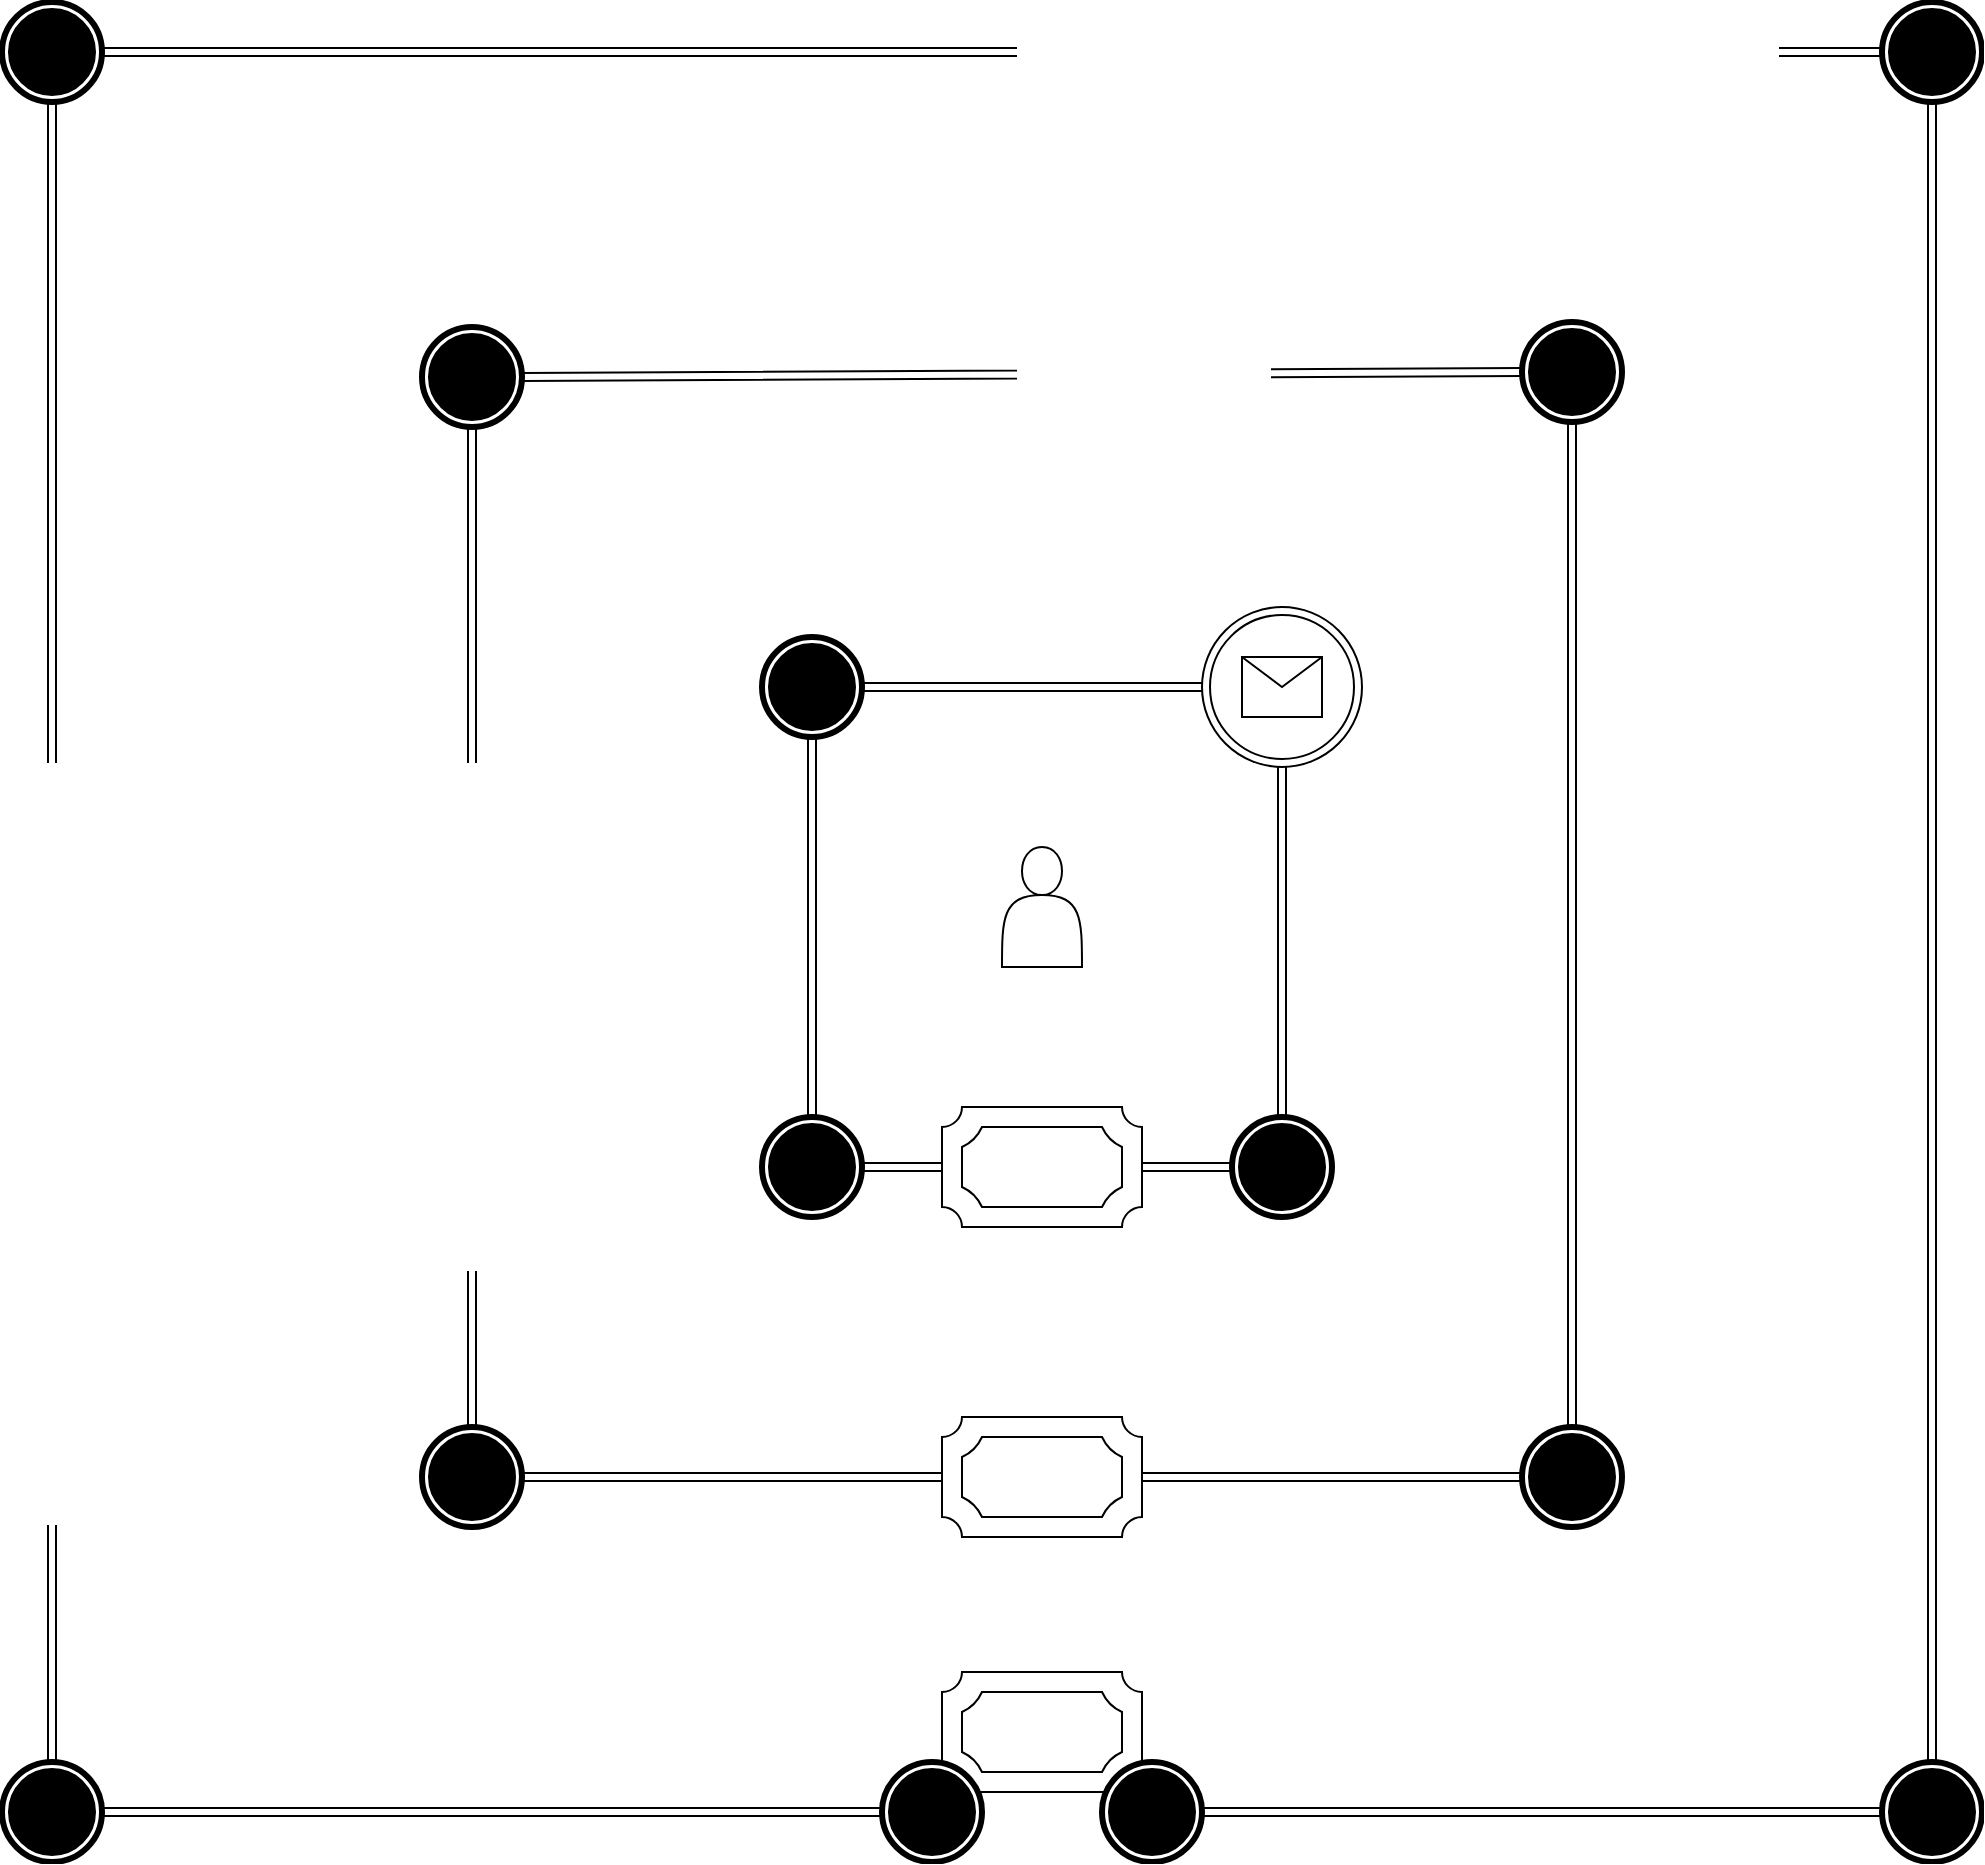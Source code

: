 <mxfile version="12.4.2" type="device" pages="1"><diagram id="jmUDuN6EkU9N8-ZrAGNA" name="Page-1"><mxGraphModel dx="2729" dy="2174" grid="1" gridSize="10" guides="1" tooltips="1" connect="1" arrows="1" fold="1" page="1" pageScale="1" pageWidth="827" pageHeight="1169" math="0" shadow="0"><root><mxCell id="0"/><mxCell id="1" parent="0"/><mxCell id="9oDPCgZ_loiVY1yeIoOC-1" value="" style="shape=mxgraph.bpmn.shape;html=1;verticalLabelPosition=bottom;labelBackgroundColor=#ffffff;verticalAlign=top;align=center;perimeter=ellipsePerimeter;outlineConnect=0;outline=end;symbol=terminate;" vertex="1" parent="1"><mxGeometry x="405" y="397.5" width="50" height="50" as="geometry"/></mxCell><mxCell id="9oDPCgZ_loiVY1yeIoOC-2" value="" style="shape=mxgraph.bpmn.shape;html=1;verticalLabelPosition=bottom;labelBackgroundColor=#ffffff;verticalAlign=top;align=center;perimeter=ellipsePerimeter;outlineConnect=0;outline=end;symbol=terminate;" vertex="1" parent="1"><mxGeometry x="170" y="397.5" width="50" height="50" as="geometry"/></mxCell><mxCell id="9oDPCgZ_loiVY1yeIoOC-3" value="" style="verticalLabelPosition=bottom;verticalAlign=top;html=1;shape=mxgraph.basic.plaque_frame;dx=10;" vertex="1" parent="1"><mxGeometry x="260" y="392.5" width="100" height="60" as="geometry"/></mxCell><mxCell id="9oDPCgZ_loiVY1yeIoOC-4" value="" style="shape=mxgraph.bpmn.shape;html=1;verticalLabelPosition=bottom;labelBackgroundColor=#ffffff;verticalAlign=top;align=center;perimeter=ellipsePerimeter;outlineConnect=0;outline=end;symbol=terminate;" vertex="1" parent="1"><mxGeometry x="170" y="157.5" width="50" height="50" as="geometry"/></mxCell><mxCell id="9oDPCgZ_loiVY1yeIoOC-5" value="" style="shape=link;html=1;entryX=0;entryY=0.5;entryDx=0;entryDy=0;entryPerimeter=0;exitX=1;exitY=0.5;exitDx=0;exitDy=0;" edge="1" parent="1" source="9oDPCgZ_loiVY1yeIoOC-2" target="9oDPCgZ_loiVY1yeIoOC-3"><mxGeometry width="50" height="50" relative="1" as="geometry"><mxPoint x="20" y="652.5" as="sourcePoint"/><mxPoint x="70" y="602.5" as="targetPoint"/></mxGeometry></mxCell><mxCell id="9oDPCgZ_loiVY1yeIoOC-6" value="" style="shape=link;html=1;entryX=0.5;entryY=1;entryDx=0;entryDy=0;" edge="1" parent="1" source="9oDPCgZ_loiVY1yeIoOC-2" target="9oDPCgZ_loiVY1yeIoOC-4"><mxGeometry width="50" height="50" relative="1" as="geometry"><mxPoint x="20" y="652.5" as="sourcePoint"/><mxPoint x="70" y="602.5" as="targetPoint"/></mxGeometry></mxCell><mxCell id="9oDPCgZ_loiVY1yeIoOC-7" value="" style="shape=link;html=1;exitX=1;exitY=0.5;exitDx=0;exitDy=0;entryX=0;entryY=0.5;entryDx=0;entryDy=0;" edge="1" parent="1" source="9oDPCgZ_loiVY1yeIoOC-4" target="9oDPCgZ_loiVY1yeIoOC-11"><mxGeometry width="50" height="50" relative="1" as="geometry"><mxPoint x="20" y="652.5" as="sourcePoint"/><mxPoint x="380" y="182.5" as="targetPoint"/></mxGeometry></mxCell><mxCell id="9oDPCgZ_loiVY1yeIoOC-8" value="" style="shape=link;html=1;entryX=1;entryY=0.5;entryDx=0;entryDy=0;entryPerimeter=0;exitX=0;exitY=0.5;exitDx=0;exitDy=0;" edge="1" parent="1" source="9oDPCgZ_loiVY1yeIoOC-1" target="9oDPCgZ_loiVY1yeIoOC-3"><mxGeometry width="50" height="50" relative="1" as="geometry"><mxPoint x="20" y="652.5" as="sourcePoint"/><mxPoint x="70" y="602.5" as="targetPoint"/></mxGeometry></mxCell><mxCell id="9oDPCgZ_loiVY1yeIoOC-9" value="" style="shape=link;html=1;entryX=0.5;entryY=0;entryDx=0;entryDy=0;exitX=0.5;exitY=1;exitDx=0;exitDy=0;" edge="1" parent="1" source="9oDPCgZ_loiVY1yeIoOC-11" target="9oDPCgZ_loiVY1yeIoOC-1"><mxGeometry width="50" height="50" relative="1" as="geometry"><mxPoint x="430" y="232.5" as="sourcePoint"/><mxPoint x="490" y="372.5" as="targetPoint"/></mxGeometry></mxCell><mxCell id="9oDPCgZ_loiVY1yeIoOC-10" value="" style="shape=actor;whiteSpace=wrap;html=1;" vertex="1" parent="1"><mxGeometry x="290" y="262.5" width="40" height="60" as="geometry"/></mxCell><mxCell id="9oDPCgZ_loiVY1yeIoOC-11" value="" style="ellipse;shape=doubleEllipse;whiteSpace=wrap;html=1;aspect=fixed;" vertex="1" parent="1"><mxGeometry x="390" y="142.5" width="80" height="80" as="geometry"/></mxCell><mxCell id="9oDPCgZ_loiVY1yeIoOC-12" value="" style="shape=message;whiteSpace=wrap;html=1;outlineConnect=0;" vertex="1" parent="1"><mxGeometry x="410" y="167.5" width="40" height="30" as="geometry"/></mxCell><mxCell id="9oDPCgZ_loiVY1yeIoOC-13" value="" style="shape=mxgraph.bpmn.shape;html=1;verticalLabelPosition=bottom;labelBackgroundColor=#ffffff;verticalAlign=top;align=center;perimeter=ellipsePerimeter;outlineConnect=0;outline=end;symbol=terminate;" vertex="1" parent="1"><mxGeometry y="2.5" width="50" height="50" as="geometry"/></mxCell><mxCell id="9oDPCgZ_loiVY1yeIoOC-14" value="" style="shape=mxgraph.bpmn.shape;html=1;verticalLabelPosition=bottom;labelBackgroundColor=#ffffff;verticalAlign=top;align=center;perimeter=ellipsePerimeter;outlineConnect=0;outline=end;symbol=terminate;" vertex="1" parent="1"><mxGeometry y="552.5" width="50" height="50" as="geometry"/></mxCell><mxCell id="9oDPCgZ_loiVY1yeIoOC-15" value="" style="shape=mxgraph.bpmn.shape;html=1;verticalLabelPosition=bottom;labelBackgroundColor=#ffffff;verticalAlign=top;align=center;perimeter=ellipsePerimeter;outlineConnect=0;outline=end;symbol=terminate;" vertex="1" parent="1"><mxGeometry x="550" y="552.5" width="50" height="50" as="geometry"/></mxCell><mxCell id="9oDPCgZ_loiVY1yeIoOC-16" value="" style="shape=mxgraph.bpmn.shape;html=1;verticalLabelPosition=bottom;labelBackgroundColor=#ffffff;verticalAlign=top;align=center;perimeter=ellipsePerimeter;outlineConnect=0;outline=end;symbol=terminate;" vertex="1" parent="1"><mxGeometry x="550" width="50" height="50" as="geometry"/></mxCell><mxCell id="9oDPCgZ_loiVY1yeIoOC-17" value="" style="verticalLabelPosition=bottom;verticalAlign=top;html=1;shape=mxgraph.basic.plaque_frame;dx=10;" vertex="1" parent="1"><mxGeometry x="260" y="547.5" width="100" height="60" as="geometry"/></mxCell><mxCell id="9oDPCgZ_loiVY1yeIoOC-18" value="" style="shape=link;html=1;entryX=0;entryY=0.5;entryDx=0;entryDy=0;entryPerimeter=0;" edge="1" parent="1" source="9oDPCgZ_loiVY1yeIoOC-14" target="9oDPCgZ_loiVY1yeIoOC-17"><mxGeometry width="50" height="50" relative="1" as="geometry"><mxPoint y="682.5" as="sourcePoint"/><mxPoint x="50" y="632.5" as="targetPoint"/></mxGeometry></mxCell><mxCell id="9oDPCgZ_loiVY1yeIoOC-19" value="" style="shape=link;html=1;entryX=0;entryY=0.5;entryDx=0;entryDy=0;exitX=1;exitY=0.5;exitDx=0;exitDy=0;exitPerimeter=0;" edge="1" parent="1" source="9oDPCgZ_loiVY1yeIoOC-17" target="9oDPCgZ_loiVY1yeIoOC-15"><mxGeometry width="50" height="50" relative="1" as="geometry"><mxPoint y="682.5" as="sourcePoint"/><mxPoint x="50" y="632.5" as="targetPoint"/></mxGeometry></mxCell><mxCell id="9oDPCgZ_loiVY1yeIoOC-20" value="" style="shape=link;html=1;entryX=0.5;entryY=0;entryDx=0;entryDy=0;exitX=0.5;exitY=1;exitDx=0;exitDy=0;" edge="1" parent="1" source="9oDPCgZ_loiVY1yeIoOC-13" target="9oDPCgZ_loiVY1yeIoOC-14"><mxGeometry width="50" height="50" relative="1" as="geometry"><mxPoint y="682.5" as="sourcePoint"/><mxPoint x="50" y="632.5" as="targetPoint"/></mxGeometry></mxCell><mxCell id="9oDPCgZ_loiVY1yeIoOC-21" value="" style="shape=link;html=1;entryX=0.5;entryY=0;entryDx=0;entryDy=0;exitX=0.5;exitY=1;exitDx=0;exitDy=0;" edge="1" parent="1" source="9oDPCgZ_loiVY1yeIoOC-16" target="9oDPCgZ_loiVY1yeIoOC-15"><mxGeometry width="50" height="50" relative="1" as="geometry"><mxPoint y="682.5" as="sourcePoint"/><mxPoint x="50" y="632.5" as="targetPoint"/></mxGeometry></mxCell><mxCell id="9oDPCgZ_loiVY1yeIoOC-22" value="" style="shape=link;html=1;entryX=0;entryY=0.5;entryDx=0;entryDy=0;exitX=1;exitY=0.5;exitDx=0;exitDy=0;" edge="1" parent="1" source="9oDPCgZ_loiVY1yeIoOC-13" target="9oDPCgZ_loiVY1yeIoOC-16"><mxGeometry width="50" height="50" relative="1" as="geometry"><mxPoint y="682.5" as="sourcePoint"/><mxPoint x="50" y="632.5" as="targetPoint"/></mxGeometry></mxCell><mxCell id="9oDPCgZ_loiVY1yeIoOC-23" value="" style="shape=mxgraph.bpmn.shape;html=1;verticalLabelPosition=bottom;labelBackgroundColor=#ffffff;verticalAlign=top;align=center;perimeter=ellipsePerimeter;outlineConnect=0;outline=end;symbol=terminate;" vertex="1" parent="1"><mxGeometry x="730" y="720" width="50" height="50" as="geometry"/></mxCell><mxCell id="9oDPCgZ_loiVY1yeIoOC-24" value="" style="shape=mxgraph.bpmn.shape;html=1;verticalLabelPosition=bottom;labelBackgroundColor=#ffffff;verticalAlign=top;align=center;perimeter=ellipsePerimeter;outlineConnect=0;outline=end;symbol=terminate;" vertex="1" parent="1"><mxGeometry x="-210" y="720" width="50" height="50" as="geometry"/></mxCell><mxCell id="9oDPCgZ_loiVY1yeIoOC-25" value="" style="shape=mxgraph.bpmn.shape;html=1;verticalLabelPosition=bottom;labelBackgroundColor=#ffffff;verticalAlign=top;align=center;perimeter=ellipsePerimeter;outlineConnect=0;outline=end;symbol=terminate;" vertex="1" parent="1"><mxGeometry x="-210" y="-160" width="50" height="50" as="geometry"/></mxCell><mxCell id="9oDPCgZ_loiVY1yeIoOC-26" value="" style="shape=mxgraph.bpmn.shape;html=1;verticalLabelPosition=bottom;labelBackgroundColor=#ffffff;verticalAlign=top;align=center;perimeter=ellipsePerimeter;outlineConnect=0;outline=end;symbol=terminate;" vertex="1" parent="1"><mxGeometry x="730" y="-160" width="50" height="50" as="geometry"/></mxCell><mxCell id="9oDPCgZ_loiVY1yeIoOC-27" value="" style="shape=link;html=1;exitX=0.5;exitY=0;exitDx=0;exitDy=0;entryX=0.5;entryY=1;entryDx=0;entryDy=0;" edge="1" parent="1" source="9oDPCgZ_loiVY1yeIoOC-24" target="9oDPCgZ_loiVY1yeIoOC-25"><mxGeometry width="50" height="50" relative="1" as="geometry"><mxPoint x="-210" y="840" as="sourcePoint"/><mxPoint x="-350" y="670" as="targetPoint"/></mxGeometry></mxCell><mxCell id="9oDPCgZ_loiVY1yeIoOC-28" value="" style="shape=link;html=1;entryX=1;entryY=0.5;entryDx=0;entryDy=0;exitX=0;exitY=0.5;exitDx=0;exitDy=0;" edge="1" parent="1" source="9oDPCgZ_loiVY1yeIoOC-26" target="9oDPCgZ_loiVY1yeIoOC-25"><mxGeometry width="50" height="50" relative="1" as="geometry"><mxPoint x="-210" y="840" as="sourcePoint"/><mxPoint x="-160" y="790" as="targetPoint"/></mxGeometry></mxCell><mxCell id="9oDPCgZ_loiVY1yeIoOC-32" value="" style="shape=link;html=1;exitX=1;exitY=0.5;exitDx=0;exitDy=0;entryX=0;entryY=0.5;entryDx=0;entryDy=0;" edge="1" parent="1" source="9oDPCgZ_loiVY1yeIoOC-24" target="9oDPCgZ_loiVY1yeIoOC-43"><mxGeometry width="50" height="50" relative="1" as="geometry"><mxPoint x="-210" y="870" as="sourcePoint"/><mxPoint x="170" y="745" as="targetPoint"/></mxGeometry></mxCell><mxCell id="9oDPCgZ_loiVY1yeIoOC-34" value="" style="shape=link;html=1;entryX=0;entryY=0.5;entryDx=0;entryDy=0;exitX=1;exitY=0.5;exitDx=0;exitDy=0;" edge="1" parent="1" source="9oDPCgZ_loiVY1yeIoOC-44" target="9oDPCgZ_loiVY1yeIoOC-23"><mxGeometry width="50" height="50" relative="1" as="geometry"><mxPoint x="440" y="745" as="sourcePoint"/><mxPoint x="-160" y="820" as="targetPoint"/></mxGeometry></mxCell><mxCell id="9oDPCgZ_loiVY1yeIoOC-41" value="" style="shape=link;html=1;entryX=0.5;entryY=0;entryDx=0;entryDy=0;exitX=0.5;exitY=1;exitDx=0;exitDy=0;" edge="1" parent="1" source="9oDPCgZ_loiVY1yeIoOC-26" target="9oDPCgZ_loiVY1yeIoOC-23"><mxGeometry width="50" height="50" relative="1" as="geometry"><mxPoint x="-210" y="860" as="sourcePoint"/><mxPoint x="-160" y="810" as="targetPoint"/></mxGeometry></mxCell><mxCell id="9oDPCgZ_loiVY1yeIoOC-42" value="" style="verticalLabelPosition=bottom;verticalAlign=top;html=1;shape=mxgraph.basic.plaque_frame;dx=10;" vertex="1" parent="1"><mxGeometry x="260" y="675" width="100" height="60" as="geometry"/></mxCell><mxCell id="9oDPCgZ_loiVY1yeIoOC-43" value="" style="shape=mxgraph.bpmn.shape;html=1;verticalLabelPosition=bottom;labelBackgroundColor=#ffffff;verticalAlign=top;align=center;perimeter=ellipsePerimeter;outlineConnect=0;outline=end;symbol=terminate;" vertex="1" parent="1"><mxGeometry x="230" y="720" width="50" height="50" as="geometry"/></mxCell><mxCell id="9oDPCgZ_loiVY1yeIoOC-44" value="" style="shape=mxgraph.bpmn.shape;html=1;verticalLabelPosition=bottom;labelBackgroundColor=#ffffff;verticalAlign=top;align=center;perimeter=ellipsePerimeter;outlineConnect=0;outline=end;symbol=terminate;" vertex="1" parent="1"><mxGeometry x="340" y="720" width="50" height="50" as="geometry"/></mxCell></root></mxGraphModel></diagram></mxfile>